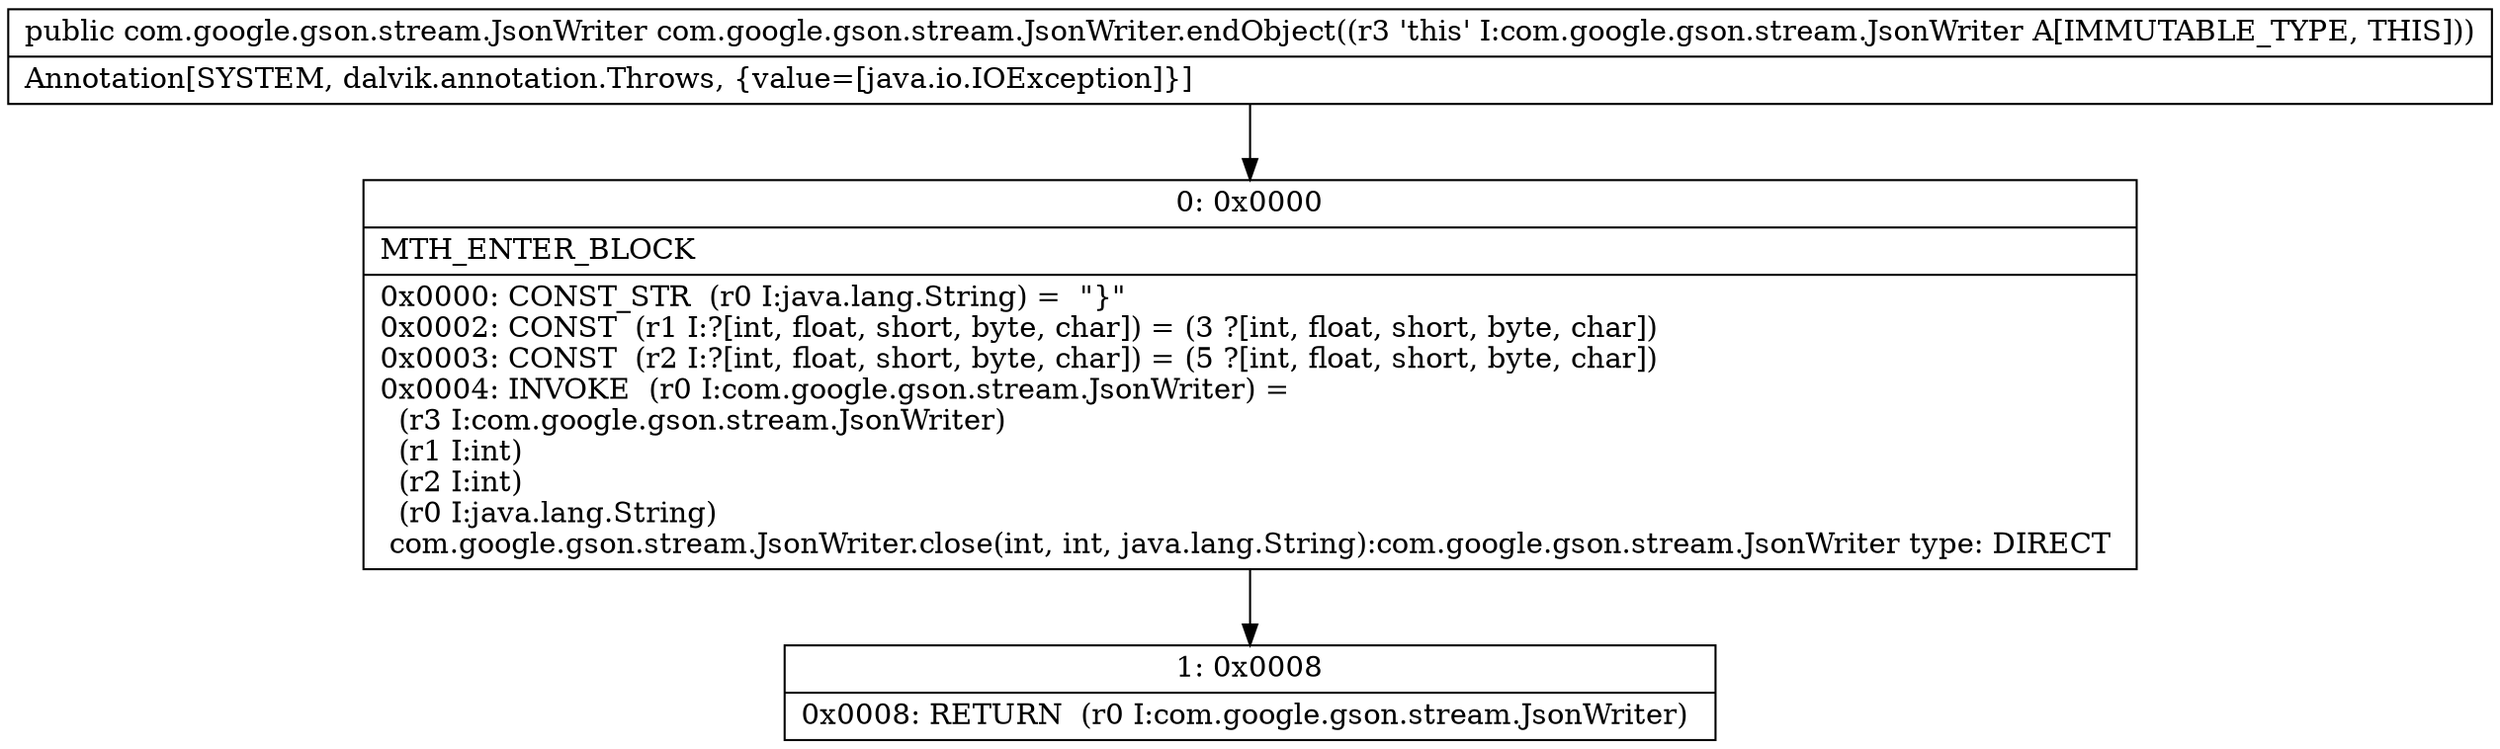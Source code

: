 digraph "CFG forcom.google.gson.stream.JsonWriter.endObject()Lcom\/google\/gson\/stream\/JsonWriter;" {
Node_0 [shape=record,label="{0\:\ 0x0000|MTH_ENTER_BLOCK\l|0x0000: CONST_STR  (r0 I:java.lang.String) =  \"\}\" \l0x0002: CONST  (r1 I:?[int, float, short, byte, char]) = (3 ?[int, float, short, byte, char]) \l0x0003: CONST  (r2 I:?[int, float, short, byte, char]) = (5 ?[int, float, short, byte, char]) \l0x0004: INVOKE  (r0 I:com.google.gson.stream.JsonWriter) = \l  (r3 I:com.google.gson.stream.JsonWriter)\l  (r1 I:int)\l  (r2 I:int)\l  (r0 I:java.lang.String)\l com.google.gson.stream.JsonWriter.close(int, int, java.lang.String):com.google.gson.stream.JsonWriter type: DIRECT \l}"];
Node_1 [shape=record,label="{1\:\ 0x0008|0x0008: RETURN  (r0 I:com.google.gson.stream.JsonWriter) \l}"];
MethodNode[shape=record,label="{public com.google.gson.stream.JsonWriter com.google.gson.stream.JsonWriter.endObject((r3 'this' I:com.google.gson.stream.JsonWriter A[IMMUTABLE_TYPE, THIS]))  | Annotation[SYSTEM, dalvik.annotation.Throws, \{value=[java.io.IOException]\}]\l}"];
MethodNode -> Node_0;
Node_0 -> Node_1;
}

